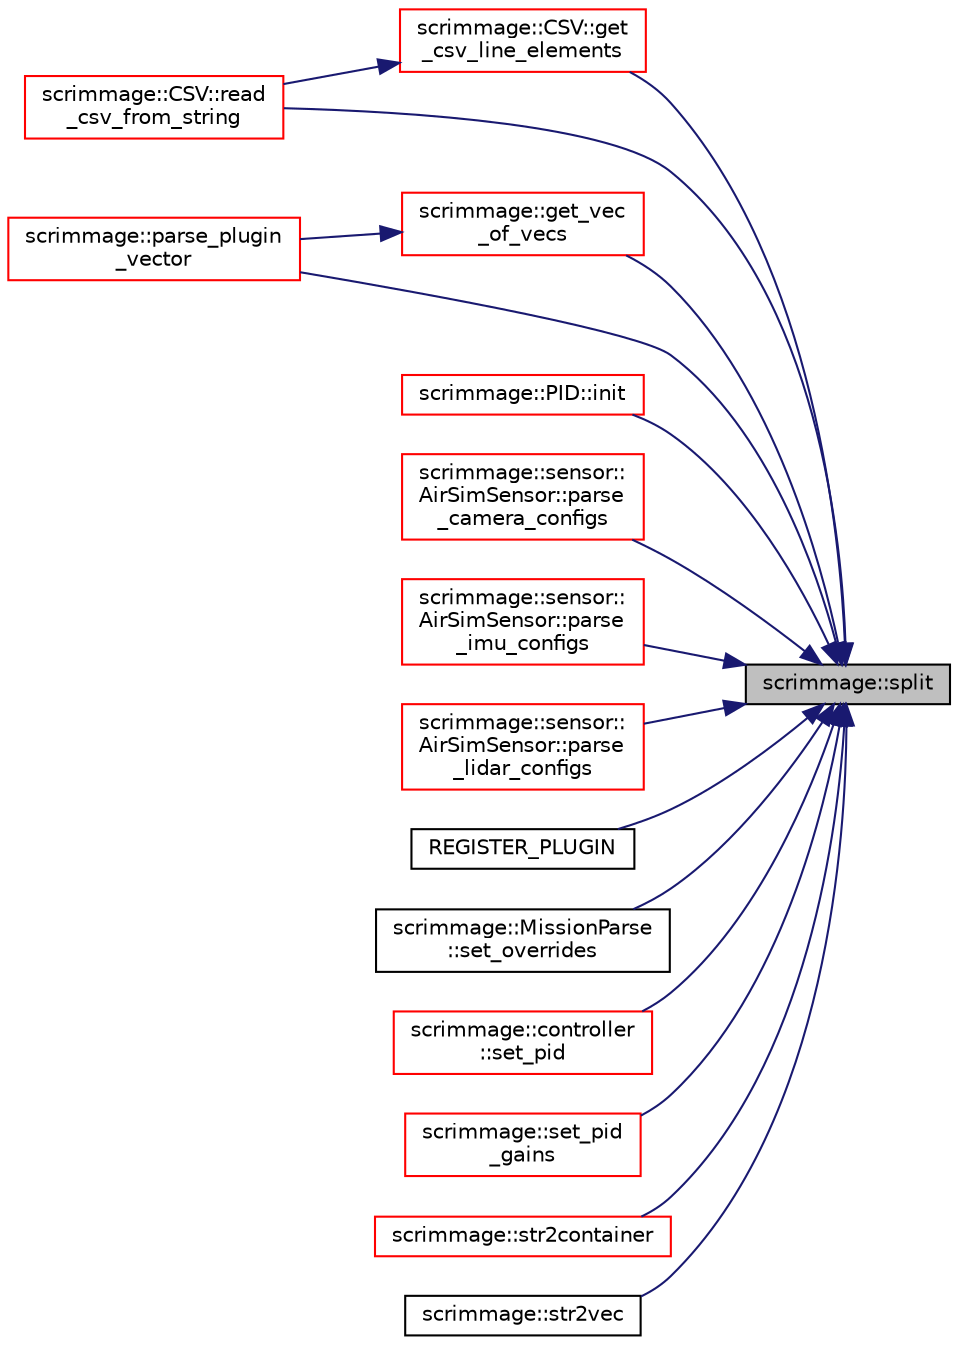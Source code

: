 digraph "scrimmage::split"
{
 // LATEX_PDF_SIZE
  edge [fontname="Helvetica",fontsize="10",labelfontname="Helvetica",labelfontsize="10"];
  node [fontname="Helvetica",fontsize="10",shape=record];
  rankdir="RL";
  Node1 [label="scrimmage::split",height=0.2,width=0.4,color="black", fillcolor="grey75", style="filled", fontcolor="black",tooltip=" "];
  Node1 -> Node2 [dir="back",color="midnightblue",fontsize="10",style="solid",fontname="Helvetica"];
  Node2 [label="scrimmage::CSV::get\l_csv_line_elements",height=0.2,width=0.4,color="red", fillcolor="white", style="filled",URL="$classscrimmage_1_1CSV.html#a530aa1889d93e5c0dd4529be25314a8c",tooltip=" "];
  Node2 -> Node3 [dir="back",color="midnightblue",fontsize="10",style="solid",fontname="Helvetica"];
  Node3 [label="scrimmage::CSV::read\l_csv_from_string",height=0.2,width=0.4,color="red", fillcolor="white", style="filled",URL="$classscrimmage_1_1CSV.html#ac0f9f82700aece4784033283a479d1c6",tooltip=" "];
  Node1 -> Node7 [dir="back",color="midnightblue",fontsize="10",style="solid",fontname="Helvetica"];
  Node7 [label="scrimmage::get_vec\l_of_vecs",height=0.2,width=0.4,color="red", fillcolor="white", style="filled",URL="$namespacescrimmage.html#a604a2c79cd3d0003809edf0fc6a4699c",tooltip=" "];
  Node7 -> Node12 [dir="back",color="midnightblue",fontsize="10",style="solid",fontname="Helvetica"];
  Node12 [label="scrimmage::parse_plugin\l_vector",height=0.2,width=0.4,color="red", fillcolor="white", style="filled",URL="$namespacescrimmage.html#a40ffe5db15e407e7488ee232e2104201",tooltip=" "];
  Node1 -> Node15 [dir="back",color="midnightblue",fontsize="10",style="solid",fontname="Helvetica"];
  Node15 [label="scrimmage::PID::init",height=0.2,width=0.4,color="red", fillcolor="white", style="filled",URL="$classscrimmage_1_1PID.html#af0dfdaf6faa01780bec02a2f1605ce0c",tooltip=" "];
  Node1 -> Node20 [dir="back",color="midnightblue",fontsize="10",style="solid",fontname="Helvetica"];
  Node20 [label="scrimmage::sensor::\lAirSimSensor::parse\l_camera_configs",height=0.2,width=0.4,color="red", fillcolor="white", style="filled",URL="$classscrimmage_1_1sensor_1_1AirSimSensor.html#a780d6bdfd278a9034d2fa85b97c04431",tooltip=" "];
  Node1 -> Node22 [dir="back",color="midnightblue",fontsize="10",style="solid",fontname="Helvetica"];
  Node22 [label="scrimmage::sensor::\lAirSimSensor::parse\l_imu_configs",height=0.2,width=0.4,color="red", fillcolor="white", style="filled",URL="$classscrimmage_1_1sensor_1_1AirSimSensor.html#a02a85d538538bbe6c1fc4f88dffc4b4e",tooltip=" "];
  Node1 -> Node23 [dir="back",color="midnightblue",fontsize="10",style="solid",fontname="Helvetica"];
  Node23 [label="scrimmage::sensor::\lAirSimSensor::parse\l_lidar_configs",height=0.2,width=0.4,color="red", fillcolor="white", style="filled",URL="$classscrimmage_1_1sensor_1_1AirSimSensor.html#ad3cee57a295b7338fe54eb377e8c9355",tooltip=" "];
  Node1 -> Node12 [dir="back",color="midnightblue",fontsize="10",style="solid",fontname="Helvetica"];
  Node1 -> Node3 [dir="back",color="midnightblue",fontsize="10",style="solid",fontname="Helvetica"];
  Node1 -> Node24 [dir="back",color="midnightblue",fontsize="10",style="solid",fontname="Helvetica"];
  Node24 [label="REGISTER_PLUGIN",height=0.2,width=0.4,color="black", fillcolor="white", style="filled",URL="$AutonomyExecutor_8cpp.html#ab7e242829b3aa3025778f519e989f77e",tooltip=" "];
  Node1 -> Node25 [dir="back",color="midnightblue",fontsize="10",style="solid",fontname="Helvetica"];
  Node25 [label="scrimmage::MissionParse\l::set_overrides",height=0.2,width=0.4,color="black", fillcolor="white", style="filled",URL="$classscrimmage_1_1MissionParse.html#a35d75b694ef9d4f68073965ff5f38614",tooltip=" "];
  Node1 -> Node26 [dir="back",color="midnightblue",fontsize="10",style="solid",fontname="Helvetica"];
  Node26 [label="scrimmage::controller\l::set_pid",height=0.2,width=0.4,color="red", fillcolor="white", style="filled",URL="$namespacescrimmage_1_1controller.html#a5b7141b6d663554901650d6519554648",tooltip=" "];
  Node1 -> Node29 [dir="back",color="midnightblue",fontsize="10",style="solid",fontname="Helvetica"];
  Node29 [label="scrimmage::set_pid\l_gains",height=0.2,width=0.4,color="red", fillcolor="white", style="filled",URL="$namespacescrimmage.html#a2fa35a2c7a8826d63f0af21074149b6a",tooltip=" "];
  Node1 -> Node32 [dir="back",color="midnightblue",fontsize="10",style="solid",fontname="Helvetica"];
  Node32 [label="scrimmage::str2container",height=0.2,width=0.4,color="red", fillcolor="white", style="filled",URL="$namespacescrimmage.html#a33cb0991fa26d446d903cf250661affb",tooltip=" "];
  Node1 -> Node56 [dir="back",color="midnightblue",fontsize="10",style="solid",fontname="Helvetica"];
  Node56 [label="scrimmage::str2vec",height=0.2,width=0.4,color="black", fillcolor="white", style="filled",URL="$namespacescrimmage.html#a9c5aa92c9d3e13a71ba7bf0903de91dd",tooltip=" "];
}

